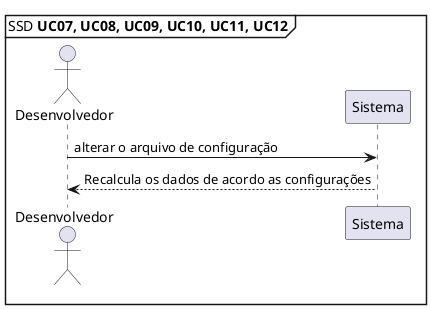 @startuml

mainframe SSD **UC07, UC08, UC09, UC10, UC11, UC12** 

'UC07: Como desenvolvedor, desejo editar o arquivo de configuração na raiz do projeto.
'UC08: Como desenvolvedor, desejo adicionar ao arquivo de configuração a branch de referência.
'UC09: Como desenvolvedor, desejo adicionar ao arquivo de configuração um valor mínimo de cobertura.
'UC10: Como desenvolvedor, desejo adicionar ao arquivo de configuração o caminho para o arquivo de relatório de cobertura.
'UC11: Como desenvolvedor, desejo adicionar ao arquivo de configuração um comando para execução dos testes.
'UC12: Como desenvolvedor, desejo adicionar ao arquivo de configuração um comando para execução dos testes em modo de recarregamento automático após edição de algum arquivo.

actor       Desenvolvedor as Dev
participant Sistema       as System

Dev -> System: alterar o arquivo de configuração 
Dev <-- System: Recalcula os dados de acordo as configurações

@enduml
